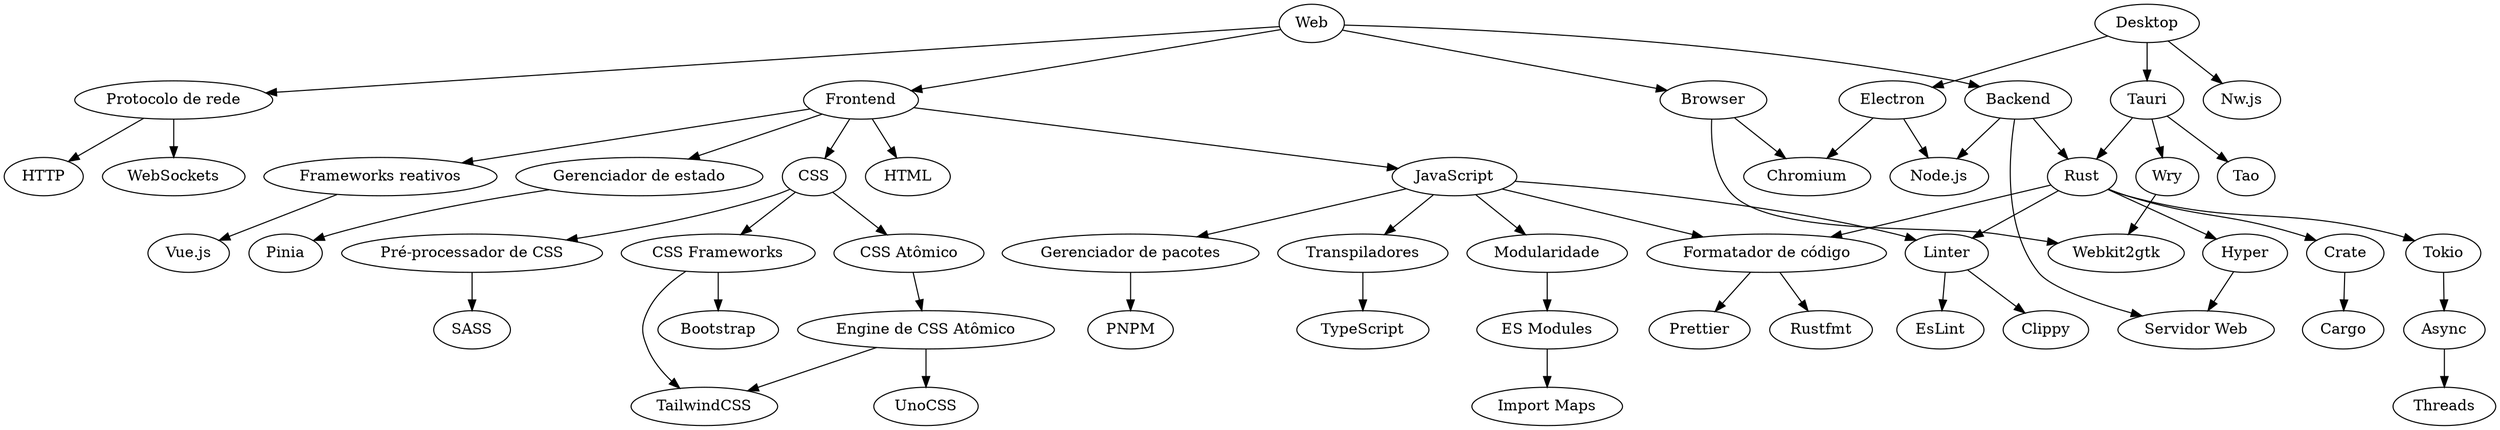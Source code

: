 digraph G {
    "Web" -> "Protocolo de rede";
    "Web" -> "Frontend";
    "Web" -> "Backend";
    "Web" -> "Browser";
    
    "Browser" -> "Chromium";
    "Browser" -> "Webkit2gtk";
    
    "Desktop" -> "Tauri";
    "Desktop" -> "Electron";
    "Desktop" -> "Nw.js";
    
    "Protocolo de rede" -> "HTTP";
    "Protocolo de rede" -> "WebSockets";
    
    "Frontend" -> "HTML";
    "Frontend" -> "CSS";
    "Frontend" -> "JavaScript";
    "Frontend" -> "Frameworks reativos";
    "Frontend" -> "Gerenciador de estado";
    
    "Backend" -> "Node.js";
    "Backend" -> "Rust";
    "Backend" -> "Servidor Web";
    
    "CSS" -> "Pré-processador de CSS" -> "SASS";
    "CSS" -> "CSS Frameworks";
    "CSS" -> "CSS Atômico" -> "Engine de CSS Atômico";
    
    "Engine de CSS Atômico" -> "TailwindCSS";
    "Engine de CSS Atômico" -> "UnoCSS";
    
    "CSS Frameworks" -> "Bootstrap";
    "CSS Frameworks" -> "TailwindCSS";
    
    "JavaScript" -> "Transpiladores" -> "TypeScript";
    "JavaScript" -> "Modularidade" -> "ES Modules" -> "Import Maps";
    "JavaScript" -> "Gerenciador de pacotes" -> "PNPM";
    "JavaScript" -> "Linter" -> "EsLint";
    "JavaScript" -> "Formatador de código" -> "Prettier";
    
    "Frameworks reativos" -> "Vue.js";
    "Gerenciador de estado" -> "Pinia";
    
    "Electron" -> "Node.js";
    "Electron" -> "Chromium";
    
    "Tauri" -> "Rust";
    "Tauri" -> "Wry";
    "Tauri" -> "Tao";
    
    "Wry" -> "Webkit2gtk";
    
    "Rust" -> "Crate" -> "Cargo";
    "Rust" -> "Formatador de código" -> "Rustfmt";
    "Rust" -> "Linter" -> "Clippy";
    "Rust" -> "Tokio";
    "Rust" -> "Hyper";
    "Tokio" -> "Async" -> "Threads";
    "Hyper" -> "Servidor Web";
}
